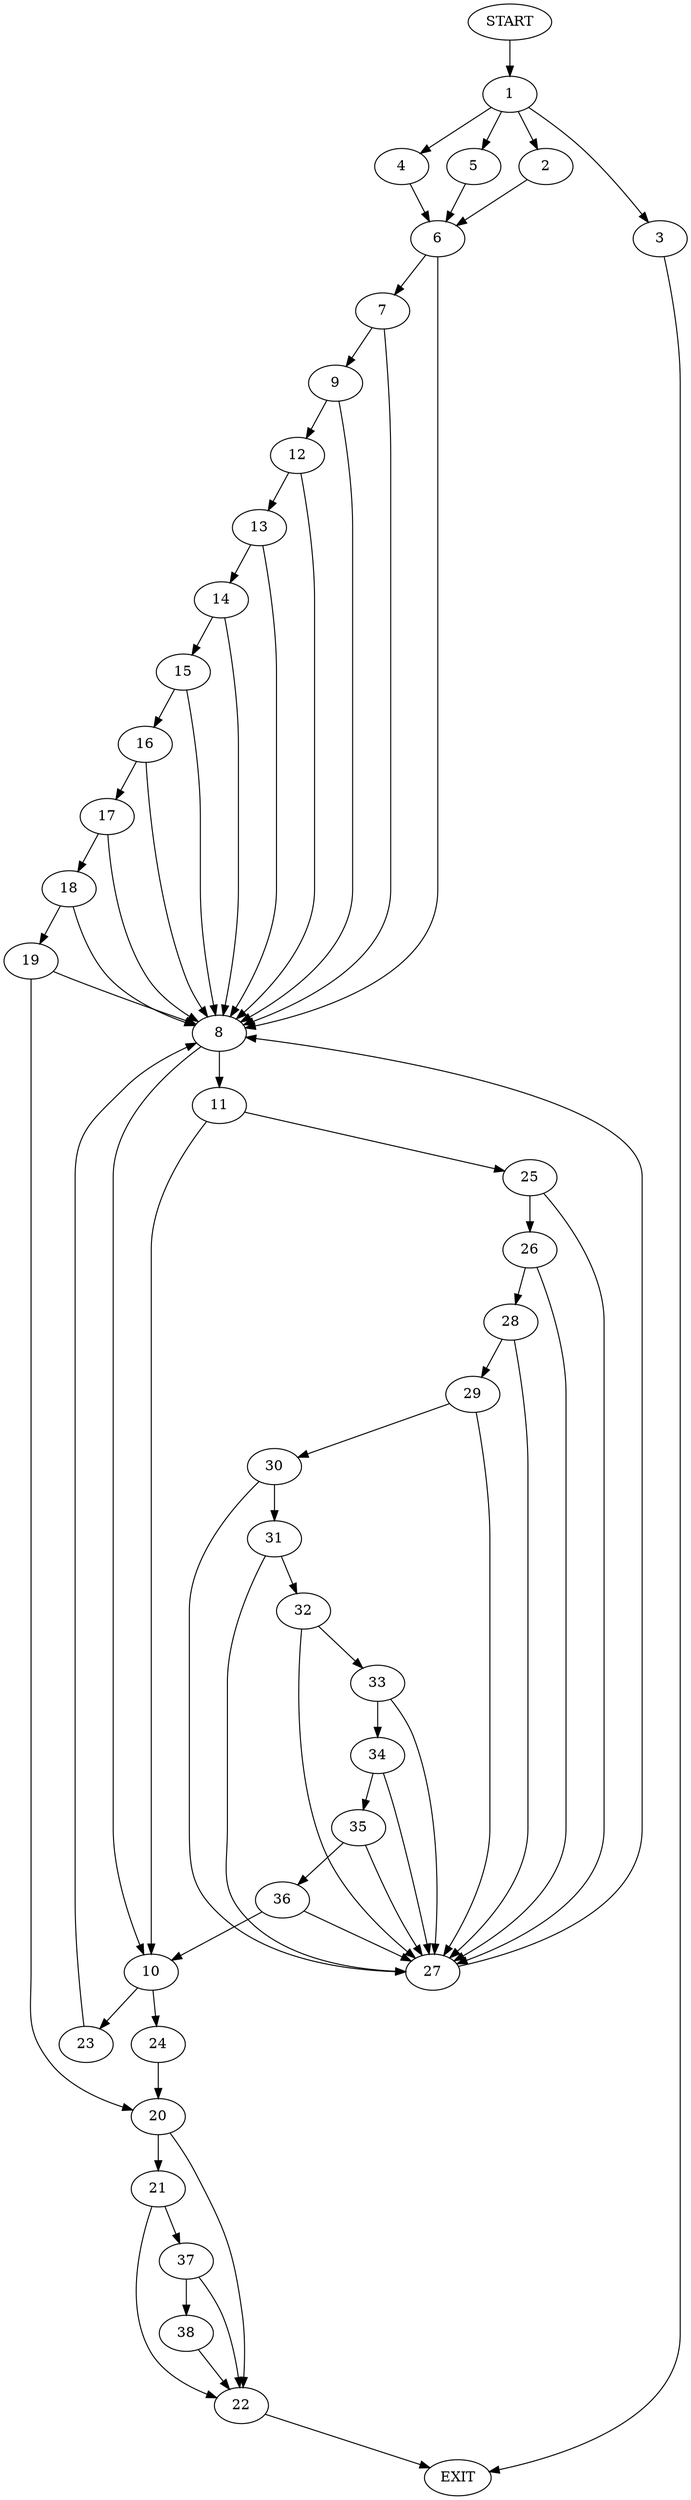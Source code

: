 digraph {
0 [label="START"];
1;
2;
3;
4;
5;
6;
7;
8;
9;
10;
11;
12;
13;
14;
15;
16;
17;
18;
19;
20;
21;
22;
23;
24;
25;
26;
27;
28;
29;
30;
31;
32;
33;
34;
35;
36;
37;
38;
39 [label="EXIT"];
0 -> 1;
1 -> 2;
1 -> 3;
1 -> 4;
1 -> 5;
2 -> 6;
4 -> 6;
5 -> 6;
3 -> 39;
6 -> 7;
6 -> 8;
7 -> 8;
7 -> 9;
8 -> 10;
8 -> 11;
9 -> 12;
9 -> 8;
12 -> 13;
12 -> 8;
13 -> 8;
13 -> 14;
14 -> 8;
14 -> 15;
15 -> 8;
15 -> 16;
16 -> 8;
16 -> 17;
17 -> 8;
17 -> 18;
18 -> 8;
18 -> 19;
19 -> 8;
19 -> 20;
20 -> 21;
20 -> 22;
10 -> 23;
10 -> 24;
11 -> 25;
11 -> 10;
25 -> 26;
25 -> 27;
26 -> 28;
26 -> 27;
27 -> 8;
28 -> 29;
28 -> 27;
29 -> 30;
29 -> 27;
30 -> 31;
30 -> 27;
31 -> 32;
31 -> 27;
32 -> 27;
32 -> 33;
33 -> 34;
33 -> 27;
34 -> 35;
34 -> 27;
35 -> 36;
35 -> 27;
36 -> 10;
36 -> 27;
24 -> 20;
23 -> 8;
22 -> 39;
21 -> 37;
21 -> 22;
37 -> 22;
37 -> 38;
38 -> 22;
}